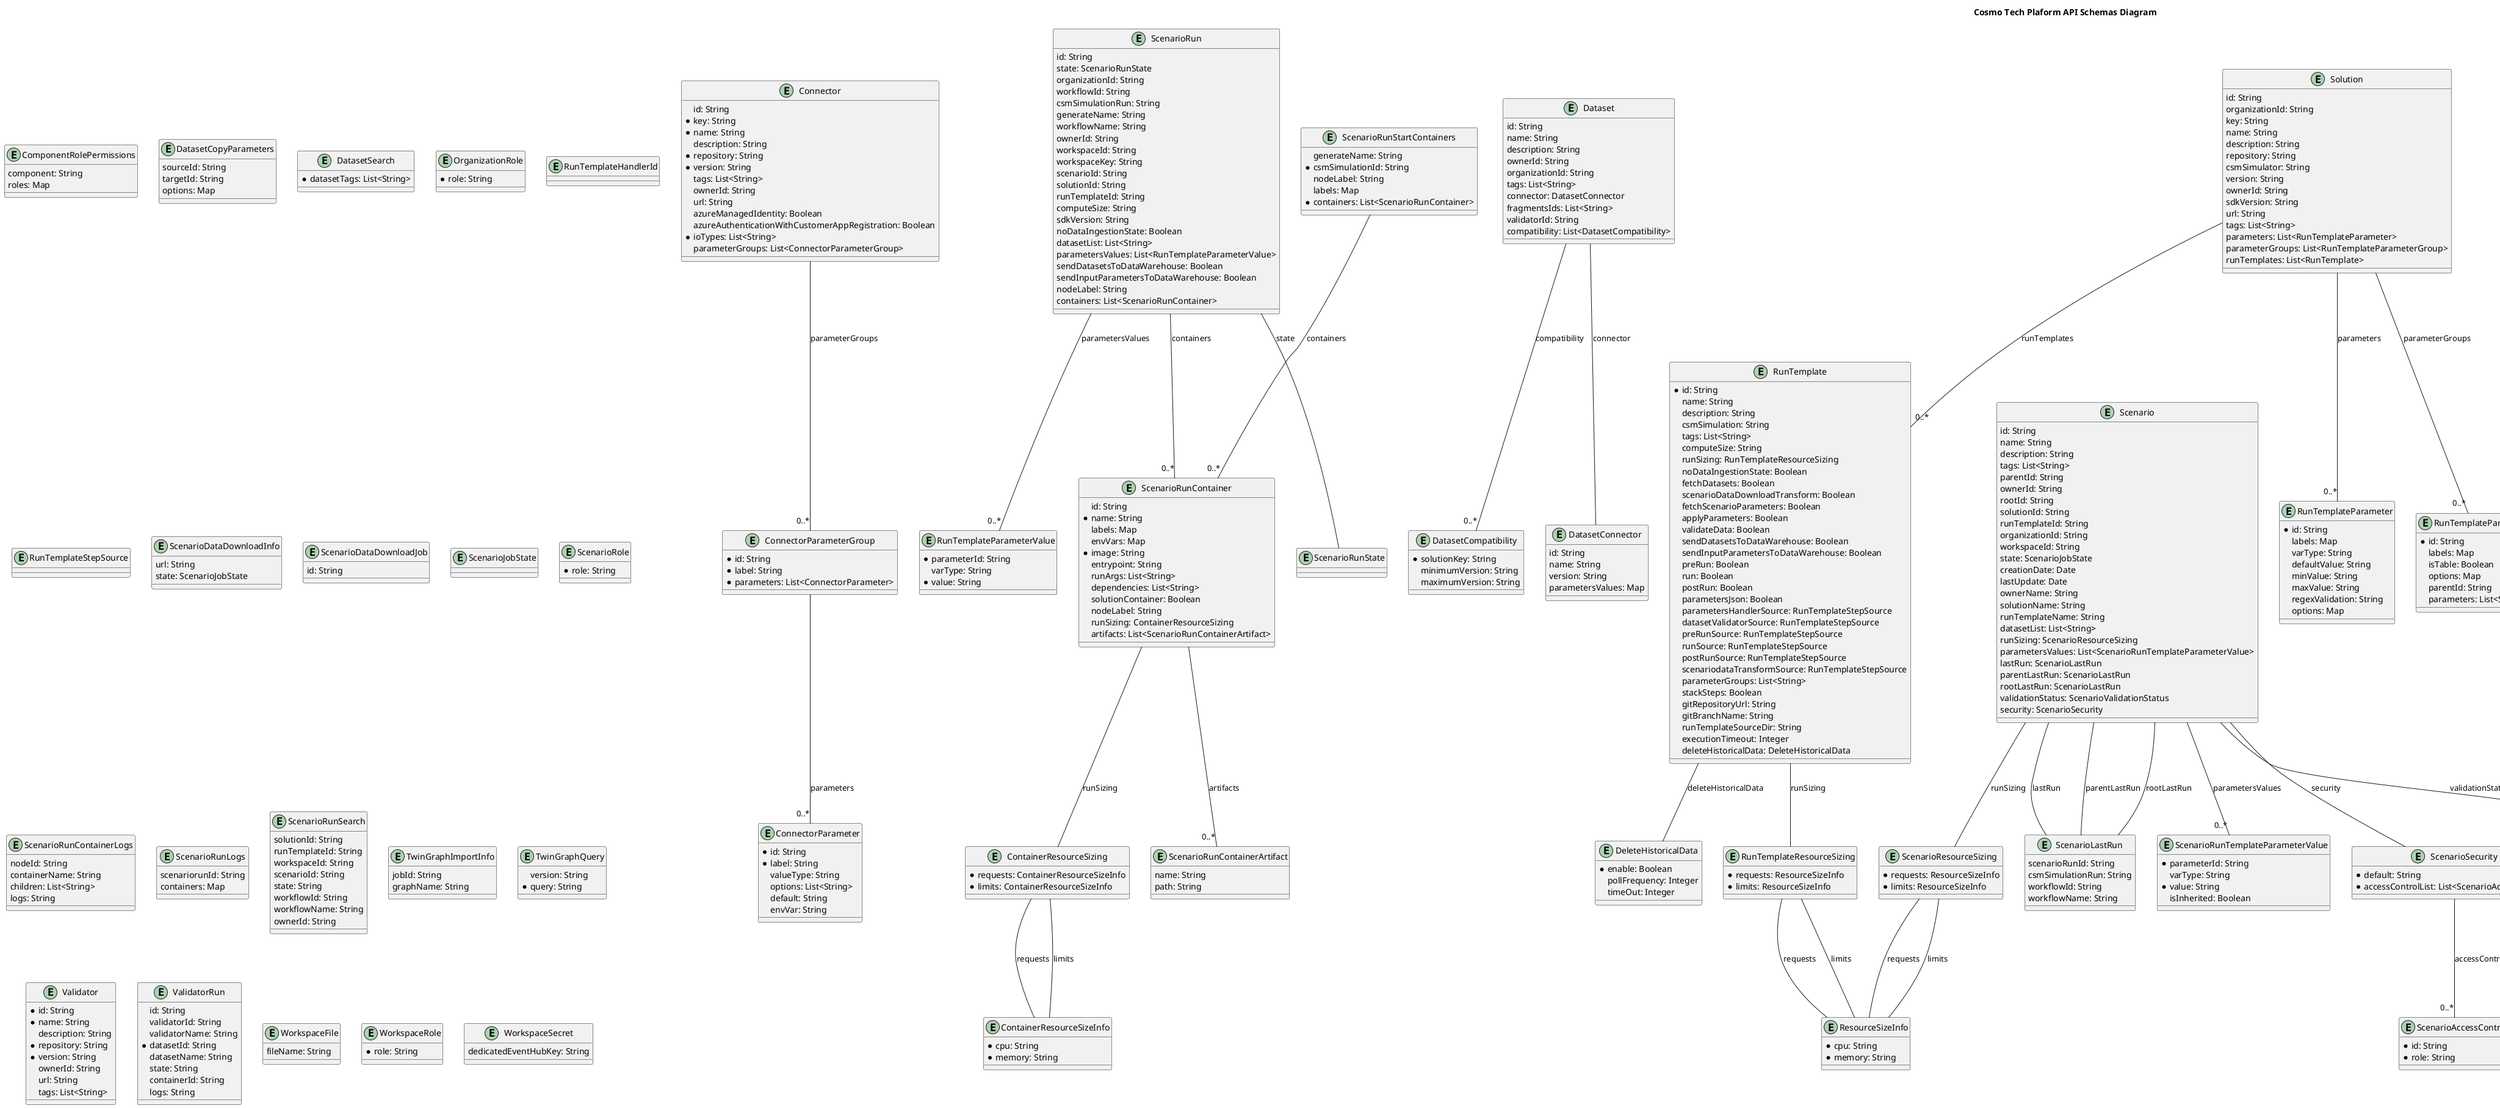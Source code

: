 @startuml

title Cosmo Tech Plaform API Schemas Diagram

entity ComponentRolePermissions {
    component: String
    roles: Map
}

entity Connector {
    id: String
    * key: String
    * name: String
    description: String
    * repository: String
    * version: String
    tags: List<String>
    ownerId: String
    url: String
    azureManagedIdentity: Boolean
    azureAuthenticationWithCustomerAppRegistration: Boolean
    * ioTypes: List<String>
    parameterGroups: List<ConnectorParameterGroup>
}

entity ConnectorParameter {
    * id: String
    * label: String
    valueType: String
    options: List<String>
    default: String
    envVar: String
}

entity ConnectorParameterGroup {
    * id: String
    * label: String
    * parameters: List<ConnectorParameter>
}

entity ContainerResourceSizeInfo {
    * cpu: String
    * memory: String
}

entity ContainerResourceSizing {
    * requests: ContainerResourceSizeInfo
    * limits: ContainerResourceSizeInfo
}

entity Dataset {
    id: String
    name: String
    description: String
    ownerId: String
    organizationId: String
    tags: List<String>
    connector: DatasetConnector
    fragmentsIds: List<String>
    validatorId: String
    compatibility: List<DatasetCompatibility>
}

entity DatasetCompatibility {
    * solutionKey: String
    minimumVersion: String
    maximumVersion: String
}

entity DatasetConnector {
    id: String
    name: String
    version: String
    parametersValues: Map
}

entity DatasetCopyParameters {
    sourceId: String
    targetId: String
    options: Map
}

entity DatasetSearch {
    * datasetTags: List<String>
}

entity DeleteHistoricalData {
    * enable: Boolean
    pollFrequency: Integer
    timeOut: Integer
}

entity Organization {
    id: String
    name: String
    ownerId: String
    services: OrganizationServices
    security: OrganizationSecurity
}

entity OrganizationAccessControl {
    * id: String
    * role: String
}

entity OrganizationRole {
    * role: String
}

entity OrganizationSecurity {
    * default: String
    * accessControlList: List<OrganizationAccessControl>
}

entity OrganizationService {
    cloudService: String
    baseUri: String
    platformService: String
    resourceUri: String
    credentials: Map
}

entity OrganizationServices {
    tenantCredentials: Map
    storage: OrganizationService
    solutionsContainerRegistry: OrganizationService
}

entity ResourceSizeInfo {
    * cpu: String
    * memory: String
}

entity RunTemplate {
    * id: String
    name: String
    description: String
    csmSimulation: String
    tags: List<String>
    computeSize: String
    runSizing: RunTemplateResourceSizing
    noDataIngestionState: Boolean
    fetchDatasets: Boolean
    scenarioDataDownloadTransform: Boolean
    fetchScenarioParameters: Boolean
    applyParameters: Boolean
    validateData: Boolean
    sendDatasetsToDataWarehouse: Boolean
    sendInputParametersToDataWarehouse: Boolean
    preRun: Boolean
    run: Boolean
    postRun: Boolean
    parametersJson: Boolean
    parametersHandlerSource: RunTemplateStepSource
    datasetValidatorSource: RunTemplateStepSource
    preRunSource: RunTemplateStepSource
    runSource: RunTemplateStepSource
    postRunSource: RunTemplateStepSource
    scenariodataTransformSource: RunTemplateStepSource
    parameterGroups: List<String>
    stackSteps: Boolean
    gitRepositoryUrl: String
    gitBranchName: String
    runTemplateSourceDir: String
    executionTimeout: Integer
    deleteHistoricalData: DeleteHistoricalData
}

entity RunTemplateHandlerId {
}

entity RunTemplateParameter {
    * id: String
    labels: Map
    varType: String
    defaultValue: String
    minValue: String
    maxValue: String
    regexValidation: String
    options: Map
}

entity RunTemplateParameterGroup {
    * id: String
    labels: Map
    isTable: Boolean
    options: Map
    parentId: String
    parameters: List<String>
}

entity RunTemplateParameterValue {
    * parameterId: String
    varType: String
    * value: String
}

entity RunTemplateResourceSizing {
    * requests: ResourceSizeInfo
    * limits: ResourceSizeInfo
}

entity RunTemplateStepSource {
}

entity Scenario {
    id: String
    name: String
    description: String
    tags: List<String>
    parentId: String
    ownerId: String
    rootId: String
    solutionId: String
    runTemplateId: String
    organizationId: String
    workspaceId: String
    state: ScenarioJobState
    creationDate: Date
    lastUpdate: Date
    ownerName: String
    solutionName: String
    runTemplateName: String
    datasetList: List<String>
    runSizing: ScenarioResourceSizing
    parametersValues: List<ScenarioRunTemplateParameterValue>
    lastRun: ScenarioLastRun
    parentLastRun: ScenarioLastRun
    rootLastRun: ScenarioLastRun
    validationStatus: ScenarioValidationStatus
    security: ScenarioSecurity
}

entity ScenarioAccessControl {
    * id: String
    * role: String
}

entity ScenarioChangedParameterValue {
    parameterId: String
    varType: String
    value: String
    comparedValue: String
}

entity ScenarioComparisonResult {
    scenarioId: String
    comparedScenarioId: String
    changedValues: List<ScenarioChangedParameterValue>
}

entity ScenarioDataDownloadInfo {
    url: String
    state: ScenarioJobState
}

entity ScenarioDataDownloadJob {
    id: String
}

entity ScenarioJobState {
}

entity ScenarioLastRun {
    scenarioRunId: String
    csmSimulationRun: String
    workflowId: String
    workflowName: String
}

entity ScenarioResourceSizing {
    * requests: ResourceSizeInfo
    * limits: ResourceSizeInfo
}

entity ScenarioRole {
    * role: String
}

entity ScenarioRun {
    id: String
    state: ScenarioRunState
    organizationId: String
    workflowId: String
    csmSimulationRun: String
    generateName: String
    workflowName: String
    ownerId: String
    workspaceId: String
    workspaceKey: String
    scenarioId: String
    solutionId: String
    runTemplateId: String
    computeSize: String
    sdkVersion: String
    noDataIngestionState: Boolean
    datasetList: List<String>
    parametersValues: List<RunTemplateParameterValue>
    sendDatasetsToDataWarehouse: Boolean
    sendInputParametersToDataWarehouse: Boolean
    nodeLabel: String
    containers: List<ScenarioRunContainer>
}

entity ScenarioRunContainer {
    id: String
    * name: String
    labels: Map
    envVars: Map
    * image: String
    entrypoint: String
    runArgs: List<String>
    dependencies: List<String>
    solutionContainer: Boolean
    nodeLabel: String
    runSizing: ContainerResourceSizing
    artifacts: List<ScenarioRunContainerArtifact>
}

entity ScenarioRunContainerArtifact {
    name: String
    path: String
}

entity ScenarioRunContainerLogs {
    nodeId: String
    containerName: String
    children: List<String>
    logs: String
}

entity ScenarioRunLogs {
    scenariorunId: String
    containers: Map
}

entity ScenarioRunSearch {
    solutionId: String
    runTemplateId: String
    workspaceId: String
    scenarioId: String
    state: String
    workflowId: String
    workflowName: String
    ownerId: String
}

entity ScenarioRunStartContainers {
    generateName: String
    * csmSimulationId: String
    nodeLabel: String
    labels: Map
    * containers: List<ScenarioRunContainer>
}

entity ScenarioRunState {
}

entity ScenarioRunStatus {
    id: String
    organizationId: String
    workflowId: String
    workflowName: String
    startTime: String
    endTime: String
    phase: String
    progress: String
    message: String
    estimatedDuration: Integer
    nodes: List<ScenarioRunStatusNode>
    state: ScenarioRunState
}

entity ScenarioRunStatusNode {
    id: String
    name: String
    containerName: String
    estimatedDuration: Integer
    hostNodeName: String
    message: String
    phase: String
    progress: String
    startTime: String
    endTime: String
}

entity ScenarioRunTemplateParameterValue {
    * parameterId: String
    varType: String
    * value: String
    isInherited: Boolean
}

entity ScenarioSecurity {
    * default: String
    * accessControlList: List<ScenarioAccessControl>
}

entity ScenarioValidationStatus {
}

entity Solution {
    id: String
    organizationId: String
    key: String
    name: String
    description: String
    repository: String
    csmSimulator: String
    version: String
    ownerId: String
    sdkVersion: String
    url: String
    tags: List<String>
    parameters: List<RunTemplateParameter>
    parameterGroups: List<RunTemplateParameterGroup>
    runTemplates: List<RunTemplate>
}

entity SourceInfo {
    name: String
    * location: String
    path: String
    * type: String
}

entity TwinGraphImport {
    * source: SourceInfo
    * graphId: String
    version: String
}

entity TwinGraphImportInfo {
    jobId: String
    graphName: String
}

entity TwinGraphQuery {
    version: String
    * query: String
}

entity Validator {
    * id: String
    * name: String
    description: String
    * repository: String
    * version: String
    ownerId: String
    url: String
    tags: List<String>
}

entity ValidatorRun {
    id: String
    validatorId: String
    validatorName: String
    * datasetId: String
    datasetName: String
    state: String
    containerId: String
    logs: String
}

entity Workspace {
    id: String
    organizationId: String
    * key: String
    * name: String
    description: String
    version: String
    tags: List<String>
    ownerId: String
    * solution: WorkspaceSolution
    webApp: WorkspaceWebApp
    sendInputToDataWarehouse: Boolean
    useDedicatedEventHubNamespace: Boolean
    dedicatedEventHubSasKeyName: String
    dedicatedEventHubAuthenticationStrategy: String
    sendScenarioRunToEventHub: Boolean
    sendScenarioMetadataToEventHub: Boolean
    security: WorkspaceSecurity
}

entity WorkspaceAccessControl {
    * id: String
    * role: String
}

entity WorkspaceFile {
    fileName: String
}

entity WorkspaceRole {
    * role: String
}

entity WorkspaceSecret {
    dedicatedEventHubKey: String
}

entity WorkspaceSecurity {
    * default: String
    * accessControlList: List<WorkspaceAccessControl>
}

entity WorkspaceSolution {
    solutionId: String
    runTemplateFilter: List<String>
    defaultRunTemplateDataset: Map
}

entity WorkspaceWebApp {
    * url: String
    iframes: Map
    options: Map
}


RunTemplateResourceSizing -- ResourceSizeInfo : requests
RunTemplateResourceSizing -- ResourceSizeInfo : limits
ContainerResourceSizing -- ContainerResourceSizeInfo : requests
ContainerResourceSizing -- ContainerResourceSizeInfo : limits
ScenarioRunContainer -- ContainerResourceSizing : runSizing
ScenarioRunContainer -- "0..*" ScenarioRunContainerArtifact : artifacts
WorkspaceSecurity -- "0..*" WorkspaceAccessControl : accessControlList
ConnectorParameterGroup -- "0..*" ConnectorParameter : parameters
OrganizationServices -- OrganizationService : storage
OrganizationServices -- OrganizationService : solutionsContainerRegistry
Scenario -- ScenarioResourceSizing : runSizing
Scenario -- "0..*" ScenarioRunTemplateParameterValue : parametersValues
Scenario -- ScenarioLastRun : lastRun
Scenario -- ScenarioLastRun : parentLastRun
Scenario -- ScenarioLastRun : rootLastRun
Scenario -- ScenarioValidationStatus : validationStatus
Scenario -- ScenarioSecurity : security
ScenarioRun -- ScenarioRunState : state
ScenarioRun -- "0..*" RunTemplateParameterValue : parametersValues
ScenarioRun -- "0..*" ScenarioRunContainer : containers
ScenarioRunStatus -- "0..*" ScenarioRunStatusNode : nodes
Connector -- "0..*" ConnectorParameterGroup : parameterGroups
ScenarioResourceSizing -- ResourceSizeInfo : requests
ScenarioResourceSizing -- ResourceSizeInfo : limits
ScenarioSecurity -- "0..*" ScenarioAccessControl : accessControlList
Organization -- OrganizationServices : services
Organization -- OrganizationSecurity : security
RunTemplate -- RunTemplateResourceSizing : runSizing
RunTemplate -- DeleteHistoricalData : deleteHistoricalData
Solution -- "0..*" RunTemplateParameter : parameters
Solution -- "0..*" RunTemplateParameterGroup : parameterGroups
Solution -- "0..*" RunTemplate : runTemplates
ScenarioComparisonResult -- "0..*" ScenarioChangedParameterValue : changedValues
Dataset -- DatasetConnector : connector
Dataset -- "0..*" DatasetCompatibility : compatibility
TwinGraphImport -- SourceInfo : source
OrganizationSecurity -- "0..*" OrganizationAccessControl : accessControlList
ScenarioRunStartContainers -- "0..*" ScenarioRunContainer : containers
Workspace -- WorkspaceSolution : solution
Workspace -- WorkspaceWebApp : webApp
Workspace -- WorkspaceSecurity : security

@enduml
